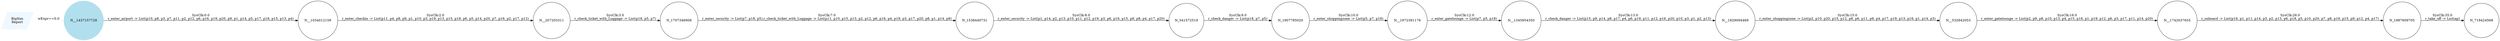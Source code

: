 digraph reaction_graph {
   rankdir=LR;
   Node [shape = circle];
   BigSim_Report [shape = parallelogram color = aliceblue style=filled label="BigSim
Report"];
BigSim_Report -> N__1437157728[color = aliceblue label = "wExpr==0.0
"];
 N__1437157728
 [shape=circle, color=lightblue2, style=filled];
N__1034012159[ label="N__1034012159"];
 N__1437157728 -> N__1034012159[ label = "SysClk:0.0
r_enter_airport -> List(p10, p8, p3, p7, p11, p2, p12, p6, p16, p19, p20, p9, p1, p14, p5, p17, p18, p15, p13, p4)"];
N__207203311[ label="N__207203311"];
 N__1034012159 -> N__207203311[ label = "SysClk:2.0
r_enter_checkin -> List(p11, p4, p8, p9, p1, p10, p3, p19, p13, p15, p18, p6, p5, p14, p20, p7, p16, p2, p17, p12)"];
N_1707346908[ label="N_1707346908"];
 N__207203311 -> N_1707346908[ label = "SysClk:3.0
r_check_ticket_with_Luggage -> List(p18, p5, p7)"];
N_1538440731[ label="N_1538440731"];
 N_1707346908 -> N_1538440731[ label = "SysClk:7.0
r_enter_security -> List(p7, p18, p5),r_check_ticket_with_Luggage -> List(p11, p10, p15, p13, p2, p12, p6, p16, p4, p19, p3, p17, p20, p8, p1, p14, p9)"];
N_341572519[ label="N_341572519"];
 N_1538440731 -> N_341572519[ label = "SysClk:8.0
r_enter_security -> List(p1, p14, p2, p13, p10, p11, p12, p19, p3, p6, p16, p15, p9, p8, p4, p17, p20)"];
N_1907785020[ label="N_1907785020"];
 N_341572519 -> N_1907785020[ label = "SysClk:9.0
r_check_danger -> List(p18, p7, p5)"];
N__1972391176[ label="N__1972391176"];
 N_1907785020 -> N__1972391176[ label = "SysClk:10.0
r_enter_shoppingzone -> List(p5, p7, p18)"];
N__1345954350[ label="N__1345954350"];
 N__1972391176 -> N__1345954350[ label = "SysClk:12.0
r_enter_gatelounge -> List(p7, p5, p18)"];
N__1829094469[ label="N__1829094469"];
 N__1345954350 -> N__1829094469[ label = "SysClk:13.0
r_check_danger -> List(p15, p9, p14, p8, p17, p4, p6, p19, p11, p12, p16, p20, p10, p3, p1, p2, p13)"];
N__532842053[ label="N__532842053"];
 N__1829094469 -> N__532842053[ label = "SysClk:15.0
r_enter_shoppingzone -> List(p2, p10, p20, p15, p12, p8, p6, p11, p9, p4, p17, p19, p13, p16, p1, p14, p3)"];
N__1742037655[ label="N__1742037655"];
 N__532842053 -> N__1742037655[ label = "SysClk:16.0
r_enter_gatelounge -> List(p2, p9, p8, p10, p13, p4, p15, p16, p1, p19, p12, p6, p3, p17, p11, p14, p20)"];
N_1987609705[ label="N_1987609705"];
 N__1742037655 -> N_1987609705[ label = "SysClk:26.0
r_onboard -> List(p16, p1, p11, p14, p3, p2, p13, p6, p18, p5, p10, p20, p7, p8, p19, p15, p9, p12, p4, p17)"];
N_719424568[ label="N_719424568"];
 N_1987609705 -> N_719424568[ label = "SysClk:35.0
r_take_off -> List(ap)"];
}
